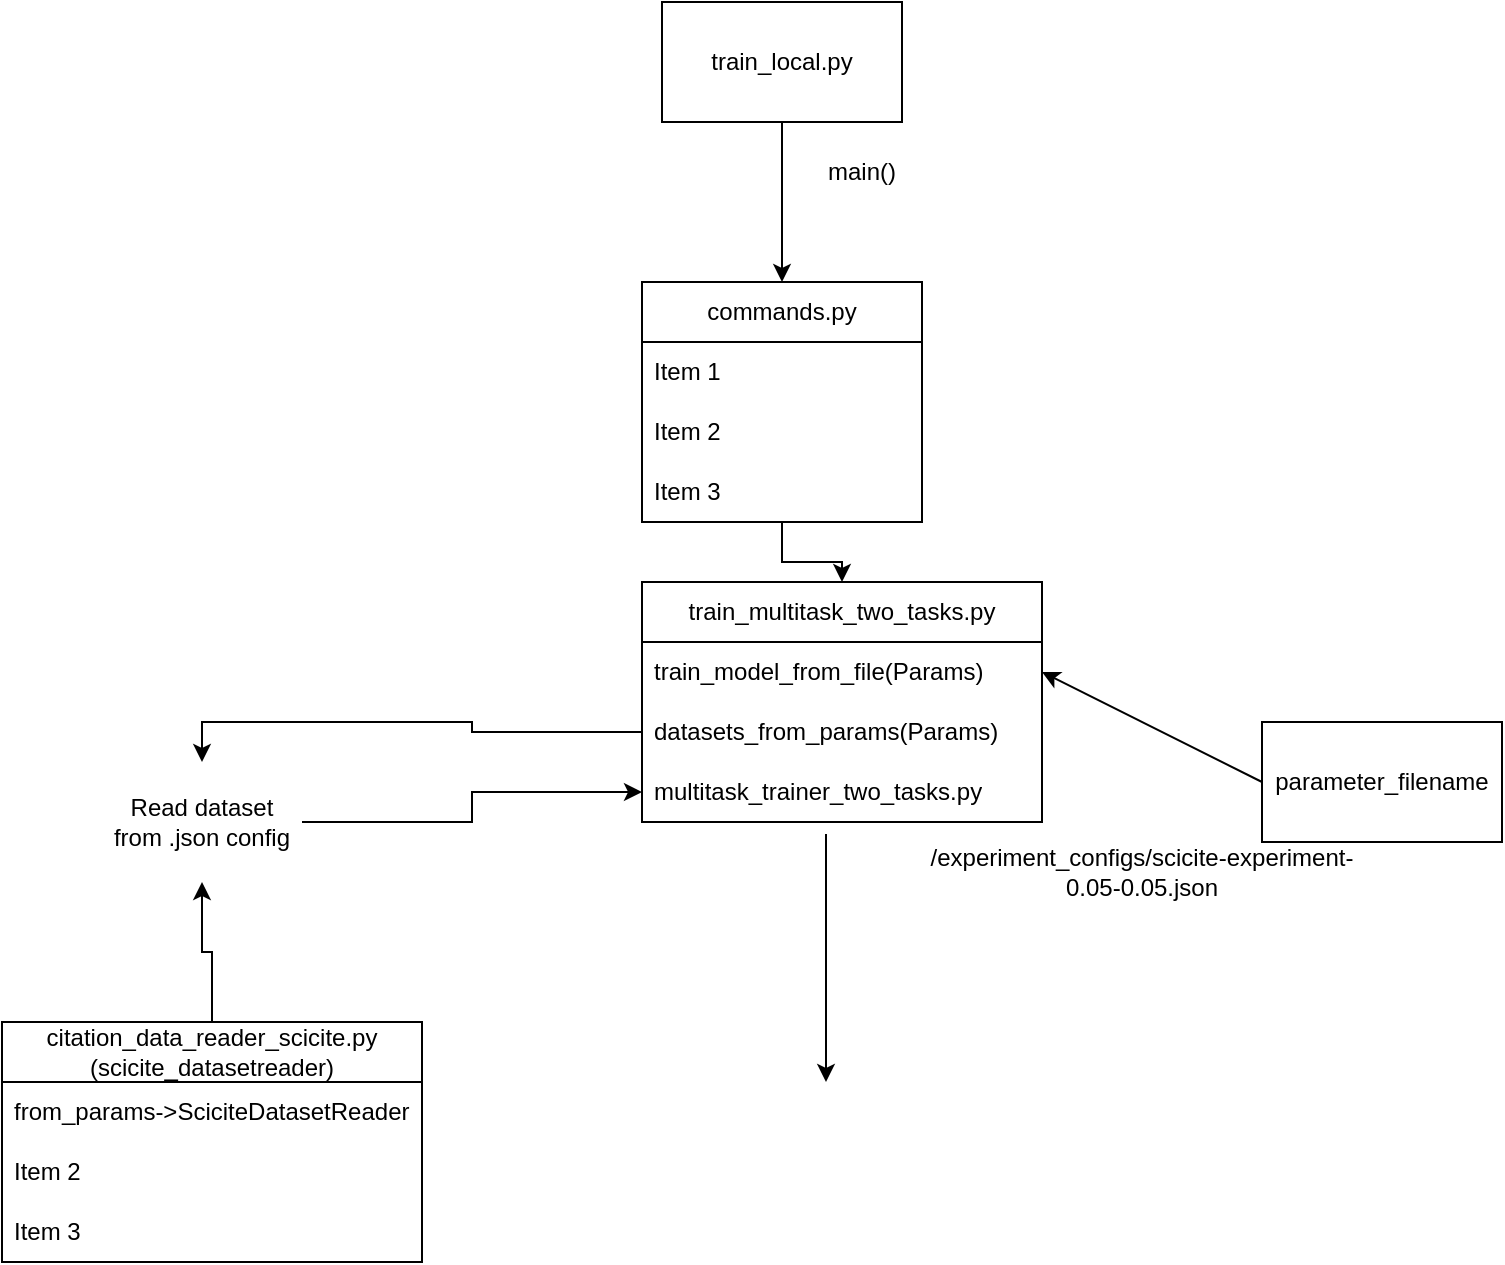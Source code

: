 <mxfile version="24.0.7" type="device">
  <diagram name="Page-1" id="w9tMQ3aChhCI8EUzSebx">
    <mxGraphModel dx="2189" dy="793" grid="1" gridSize="10" guides="1" tooltips="1" connect="1" arrows="1" fold="1" page="1" pageScale="1" pageWidth="827" pageHeight="1169" math="0" shadow="0">
      <root>
        <mxCell id="0" />
        <mxCell id="1" parent="0" />
        <mxCell id="FXORcwT6D3acrosOCdyo-4" style="edgeStyle=orthogonalEdgeStyle;rounded=0;orthogonalLoop=1;jettySize=auto;html=1;exitX=0.5;exitY=1;exitDx=0;exitDy=0;entryX=0.5;entryY=0;entryDx=0;entryDy=0;" edge="1" parent="1" source="FXORcwT6D3acrosOCdyo-1">
          <mxGeometry relative="1" as="geometry">
            <mxPoint x="100" y="790" as="targetPoint" />
          </mxGeometry>
        </mxCell>
        <mxCell id="FXORcwT6D3acrosOCdyo-1" value="train_local.py" style="rounded=0;whiteSpace=wrap;html=1;" vertex="1" parent="1">
          <mxGeometry x="40" y="650" width="120" height="60" as="geometry" />
        </mxCell>
        <mxCell id="FXORcwT6D3acrosOCdyo-2" value="main()" style="text;html=1;align=center;verticalAlign=middle;whiteSpace=wrap;rounded=0;" vertex="1" parent="1">
          <mxGeometry x="110" y="720" width="60" height="30" as="geometry" />
        </mxCell>
        <mxCell id="FXORcwT6D3acrosOCdyo-14" style="edgeStyle=orthogonalEdgeStyle;rounded=0;orthogonalLoop=1;jettySize=auto;html=1;" edge="1" parent="1" source="FXORcwT6D3acrosOCdyo-5" target="FXORcwT6D3acrosOCdyo-9">
          <mxGeometry relative="1" as="geometry" />
        </mxCell>
        <mxCell id="FXORcwT6D3acrosOCdyo-5" value="commands.py" style="swimlane;fontStyle=0;childLayout=stackLayout;horizontal=1;startSize=30;horizontalStack=0;resizeParent=1;resizeParentMax=0;resizeLast=0;collapsible=1;marginBottom=0;whiteSpace=wrap;html=1;" vertex="1" parent="1">
          <mxGeometry x="30" y="790" width="140" height="120" as="geometry" />
        </mxCell>
        <mxCell id="FXORcwT6D3acrosOCdyo-6" value="Item 1" style="text;strokeColor=none;fillColor=none;align=left;verticalAlign=middle;spacingLeft=4;spacingRight=4;overflow=hidden;points=[[0,0.5],[1,0.5]];portConstraint=eastwest;rotatable=0;whiteSpace=wrap;html=1;" vertex="1" parent="FXORcwT6D3acrosOCdyo-5">
          <mxGeometry y="30" width="140" height="30" as="geometry" />
        </mxCell>
        <mxCell id="FXORcwT6D3acrosOCdyo-7" value="Item 2" style="text;strokeColor=none;fillColor=none;align=left;verticalAlign=middle;spacingLeft=4;spacingRight=4;overflow=hidden;points=[[0,0.5],[1,0.5]];portConstraint=eastwest;rotatable=0;whiteSpace=wrap;html=1;" vertex="1" parent="FXORcwT6D3acrosOCdyo-5">
          <mxGeometry y="60" width="140" height="30" as="geometry" />
        </mxCell>
        <mxCell id="FXORcwT6D3acrosOCdyo-8" value="Item 3" style="text;strokeColor=none;fillColor=none;align=left;verticalAlign=middle;spacingLeft=4;spacingRight=4;overflow=hidden;points=[[0,0.5],[1,0.5]];portConstraint=eastwest;rotatable=0;whiteSpace=wrap;html=1;" vertex="1" parent="FXORcwT6D3acrosOCdyo-5">
          <mxGeometry y="90" width="140" height="30" as="geometry" />
        </mxCell>
        <mxCell id="FXORcwT6D3acrosOCdyo-9" value="train_multitask_two_tasks.py" style="swimlane;fontStyle=0;childLayout=stackLayout;horizontal=1;startSize=30;horizontalStack=0;resizeParent=1;resizeParentMax=0;resizeLast=0;collapsible=1;marginBottom=0;whiteSpace=wrap;html=1;" vertex="1" parent="1">
          <mxGeometry x="30" y="940" width="200" height="120" as="geometry" />
        </mxCell>
        <mxCell id="FXORcwT6D3acrosOCdyo-11" value="train_model_from_file(Params)" style="text;strokeColor=none;fillColor=none;align=left;verticalAlign=middle;spacingLeft=4;spacingRight=4;overflow=hidden;points=[[0,0.5],[1,0.5]];portConstraint=eastwest;rotatable=0;whiteSpace=wrap;html=1;" vertex="1" parent="FXORcwT6D3acrosOCdyo-9">
          <mxGeometry y="30" width="200" height="30" as="geometry" />
        </mxCell>
        <mxCell id="FXORcwT6D3acrosOCdyo-12" value="datasets_from_params(Params)" style="text;strokeColor=none;fillColor=none;align=left;verticalAlign=middle;spacingLeft=4;spacingRight=4;overflow=hidden;points=[[0,0.5],[1,0.5]];portConstraint=eastwest;rotatable=0;whiteSpace=wrap;html=1;" vertex="1" parent="FXORcwT6D3acrosOCdyo-9">
          <mxGeometry y="60" width="200" height="30" as="geometry" />
        </mxCell>
        <mxCell id="FXORcwT6D3acrosOCdyo-10" value="multitask_trainer_two_tasks.py" style="text;strokeColor=none;fillColor=none;align=left;verticalAlign=middle;spacingLeft=4;spacingRight=4;overflow=hidden;points=[[0,0.5],[1,0.5]];portConstraint=eastwest;rotatable=0;whiteSpace=wrap;html=1;" vertex="1" parent="FXORcwT6D3acrosOCdyo-9">
          <mxGeometry y="90" width="200" height="30" as="geometry" />
        </mxCell>
        <mxCell id="FXORcwT6D3acrosOCdyo-13" value="" style="endArrow=classic;html=1;rounded=0;exitX=0.46;exitY=1.2;exitDx=0;exitDy=0;exitPerimeter=0;" edge="1" parent="1" source="FXORcwT6D3acrosOCdyo-10">
          <mxGeometry width="50" height="50" relative="1" as="geometry">
            <mxPoint x="280" y="870" as="sourcePoint" />
            <mxPoint x="122" y="1190" as="targetPoint" />
          </mxGeometry>
        </mxCell>
        <mxCell id="FXORcwT6D3acrosOCdyo-15" value="" style="endArrow=classic;html=1;rounded=0;entryX=1;entryY=0.5;entryDx=0;entryDy=0;exitX=0;exitY=0.5;exitDx=0;exitDy=0;" edge="1" parent="1" source="FXORcwT6D3acrosOCdyo-16" target="FXORcwT6D3acrosOCdyo-11">
          <mxGeometry width="50" height="50" relative="1" as="geometry">
            <mxPoint x="340" y="1015" as="sourcePoint" />
            <mxPoint x="330" y="820" as="targetPoint" />
          </mxGeometry>
        </mxCell>
        <mxCell id="FXORcwT6D3acrosOCdyo-16" value="parameter_filename" style="rounded=0;whiteSpace=wrap;html=1;" vertex="1" parent="1">
          <mxGeometry x="340" y="1010" width="120" height="60" as="geometry" />
        </mxCell>
        <mxCell id="FXORcwT6D3acrosOCdyo-17" value="/experiment_configs/scicite-experiment-0.05-0.05.json" style="text;html=1;align=center;verticalAlign=middle;whiteSpace=wrap;rounded=0;" vertex="1" parent="1">
          <mxGeometry x="170" y="1070" width="220" height="30" as="geometry" />
        </mxCell>
        <mxCell id="FXORcwT6D3acrosOCdyo-22" style="edgeStyle=orthogonalEdgeStyle;rounded=0;orthogonalLoop=1;jettySize=auto;html=1;entryX=0;entryY=0.5;entryDx=0;entryDy=0;" edge="1" parent="1" source="FXORcwT6D3acrosOCdyo-21" target="FXORcwT6D3acrosOCdyo-10">
          <mxGeometry relative="1" as="geometry" />
        </mxCell>
        <mxCell id="FXORcwT6D3acrosOCdyo-21" value="Read dataset from .json config" style="text;html=1;align=center;verticalAlign=middle;whiteSpace=wrap;rounded=0;" vertex="1" parent="1">
          <mxGeometry x="-240" y="1030" width="100" height="60" as="geometry" />
        </mxCell>
        <mxCell id="FXORcwT6D3acrosOCdyo-20" style="edgeStyle=orthogonalEdgeStyle;rounded=0;orthogonalLoop=1;jettySize=auto;html=1;exitX=0;exitY=0.5;exitDx=0;exitDy=0;entryX=0.5;entryY=0;entryDx=0;entryDy=0;" edge="1" parent="1" source="FXORcwT6D3acrosOCdyo-12" target="FXORcwT6D3acrosOCdyo-21">
          <mxGeometry relative="1" as="geometry">
            <mxPoint x="-130" y="1045" as="targetPoint" />
          </mxGeometry>
        </mxCell>
        <mxCell id="FXORcwT6D3acrosOCdyo-28" style="edgeStyle=orthogonalEdgeStyle;rounded=0;orthogonalLoop=1;jettySize=auto;html=1;" edge="1" parent="1" source="FXORcwT6D3acrosOCdyo-24" target="FXORcwT6D3acrosOCdyo-21">
          <mxGeometry relative="1" as="geometry" />
        </mxCell>
        <mxCell id="FXORcwT6D3acrosOCdyo-24" value="citation_data_reader_scicite.py (scicite_datasetreader)" style="swimlane;fontStyle=0;childLayout=stackLayout;horizontal=1;startSize=30;horizontalStack=0;resizeParent=1;resizeParentMax=0;resizeLast=0;collapsible=1;marginBottom=0;whiteSpace=wrap;html=1;" vertex="1" parent="1">
          <mxGeometry x="-290" y="1160" width="210" height="120" as="geometry" />
        </mxCell>
        <mxCell id="FXORcwT6D3acrosOCdyo-25" value="from_params-&amp;gt;SciciteDatasetReader" style="text;strokeColor=none;fillColor=none;align=left;verticalAlign=middle;spacingLeft=4;spacingRight=4;overflow=hidden;points=[[0,0.5],[1,0.5]];portConstraint=eastwest;rotatable=0;whiteSpace=wrap;html=1;" vertex="1" parent="FXORcwT6D3acrosOCdyo-24">
          <mxGeometry y="30" width="210" height="30" as="geometry" />
        </mxCell>
        <mxCell id="FXORcwT6D3acrosOCdyo-26" value="Item 2" style="text;strokeColor=none;fillColor=none;align=left;verticalAlign=middle;spacingLeft=4;spacingRight=4;overflow=hidden;points=[[0,0.5],[1,0.5]];portConstraint=eastwest;rotatable=0;whiteSpace=wrap;html=1;" vertex="1" parent="FXORcwT6D3acrosOCdyo-24">
          <mxGeometry y="60" width="210" height="30" as="geometry" />
        </mxCell>
        <mxCell id="FXORcwT6D3acrosOCdyo-27" value="Item 3" style="text;strokeColor=none;fillColor=none;align=left;verticalAlign=middle;spacingLeft=4;spacingRight=4;overflow=hidden;points=[[0,0.5],[1,0.5]];portConstraint=eastwest;rotatable=0;whiteSpace=wrap;html=1;" vertex="1" parent="FXORcwT6D3acrosOCdyo-24">
          <mxGeometry y="90" width="210" height="30" as="geometry" />
        </mxCell>
      </root>
    </mxGraphModel>
  </diagram>
</mxfile>
